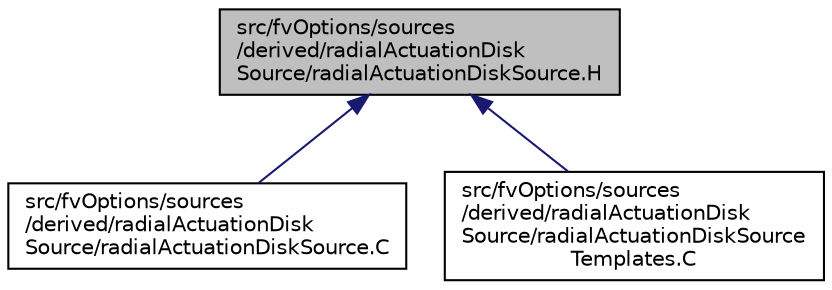 digraph "src/fvOptions/sources/derived/radialActuationDiskSource/radialActuationDiskSource.H"
{
  bgcolor="transparent";
  edge [fontname="Helvetica",fontsize="10",labelfontname="Helvetica",labelfontsize="10"];
  node [fontname="Helvetica",fontsize="10",shape=record];
  Node1 [label="src/fvOptions/sources\l/derived/radialActuationDisk\lSource/radialActuationDiskSource.H",height=0.2,width=0.4,color="black", fillcolor="grey75", style="filled", fontcolor="black"];
  Node1 -> Node2 [dir="back",color="midnightblue",fontsize="10",style="solid",fontname="Helvetica"];
  Node2 [label="src/fvOptions/sources\l/derived/radialActuationDisk\lSource/radialActuationDiskSource.C",height=0.2,width=0.4,color="black",URL="$a06270.html"];
  Node1 -> Node3 [dir="back",color="midnightblue",fontsize="10",style="solid",fontname="Helvetica"];
  Node3 [label="src/fvOptions/sources\l/derived/radialActuationDisk\lSource/radialActuationDiskSource\lTemplates.C",height=0.2,width=0.4,color="black",URL="$a06272.html"];
}
